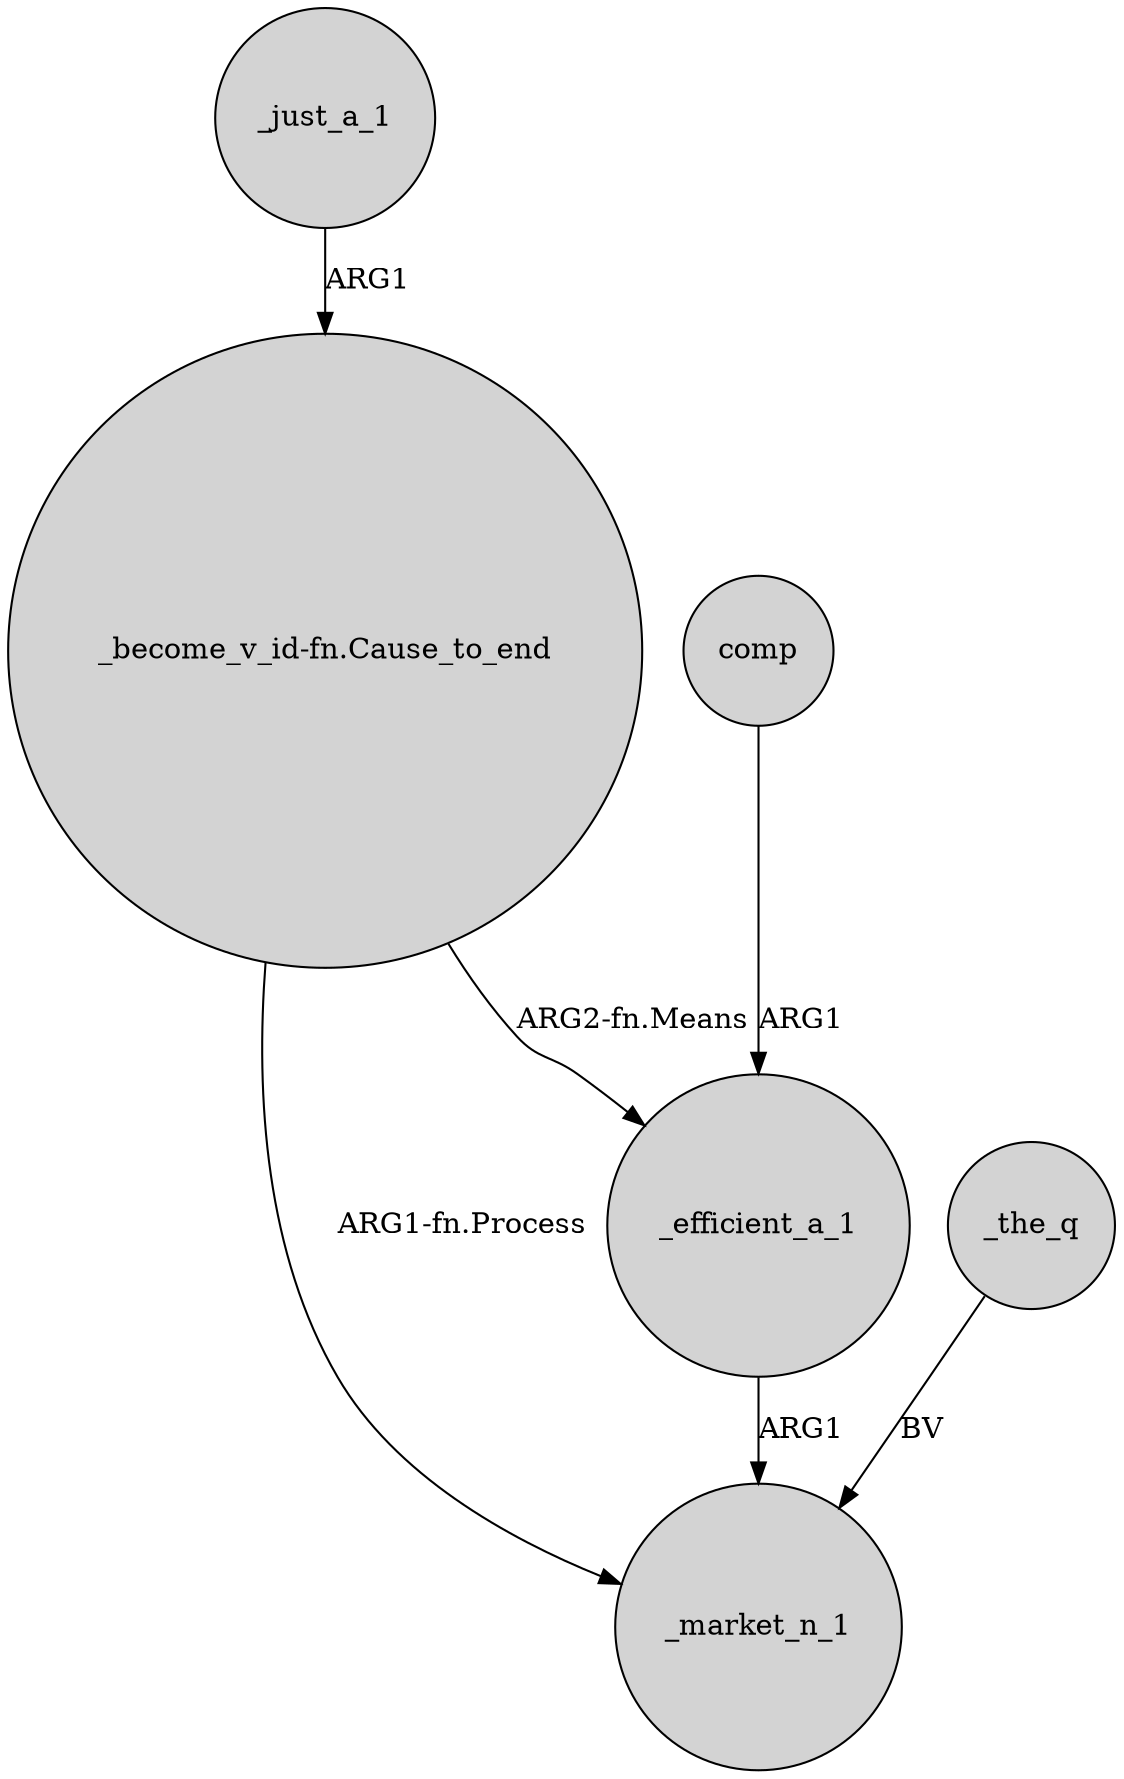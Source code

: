 digraph {
	node [shape=circle style=filled]
	_efficient_a_1 -> _market_n_1 [label=ARG1]
	"_become_v_id-fn.Cause_to_end" -> _market_n_1 [label="ARG1-fn.Process"]
	_the_q -> _market_n_1 [label=BV]
	"_become_v_id-fn.Cause_to_end" -> _efficient_a_1 [label="ARG2-fn.Means"]
	comp -> _efficient_a_1 [label=ARG1]
	_just_a_1 -> "_become_v_id-fn.Cause_to_end" [label=ARG1]
}
